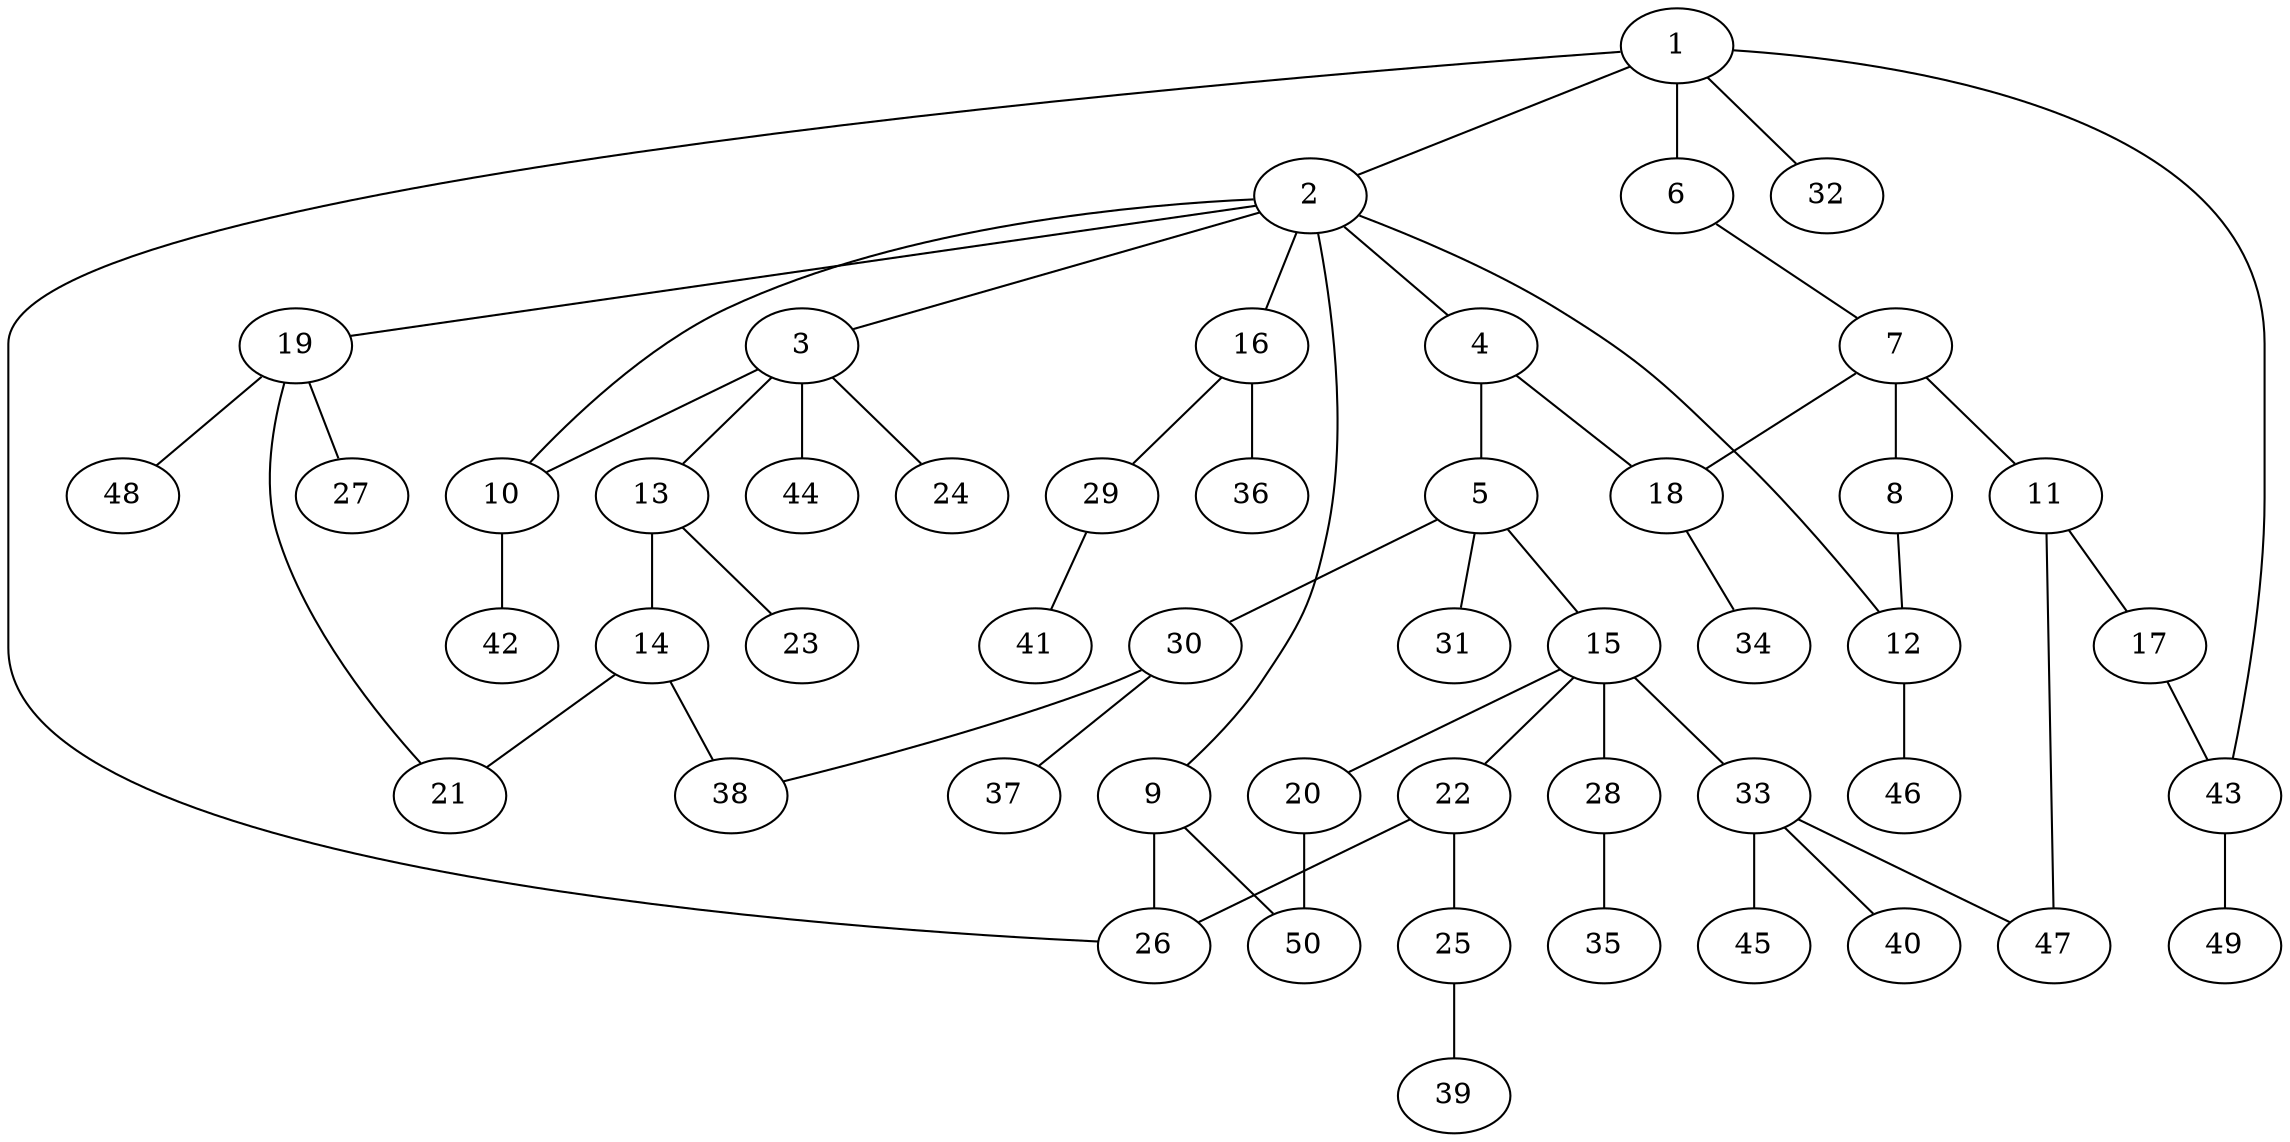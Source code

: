 graph graphname {1--2
1--6
1--26
1--32
1--43
2--3
2--4
2--9
2--10
2--12
2--16
2--19
3--10
3--13
3--24
3--44
4--5
4--18
5--15
5--30
5--31
6--7
7--8
7--11
7--18
8--12
9--26
9--50
10--42
11--17
11--47
12--46
13--14
13--23
14--21
14--38
15--20
15--22
15--28
15--33
16--29
16--36
17--43
18--34
19--21
19--27
19--48
20--50
22--25
22--26
25--39
28--35
29--41
30--37
30--38
33--40
33--45
33--47
43--49
}